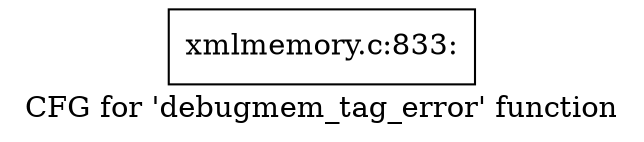 digraph "CFG for 'debugmem_tag_error' function" {
	label="CFG for 'debugmem_tag_error' function";

	Node0x4b94270 [shape=record,label="{xmlmemory.c:833:}"];
}
